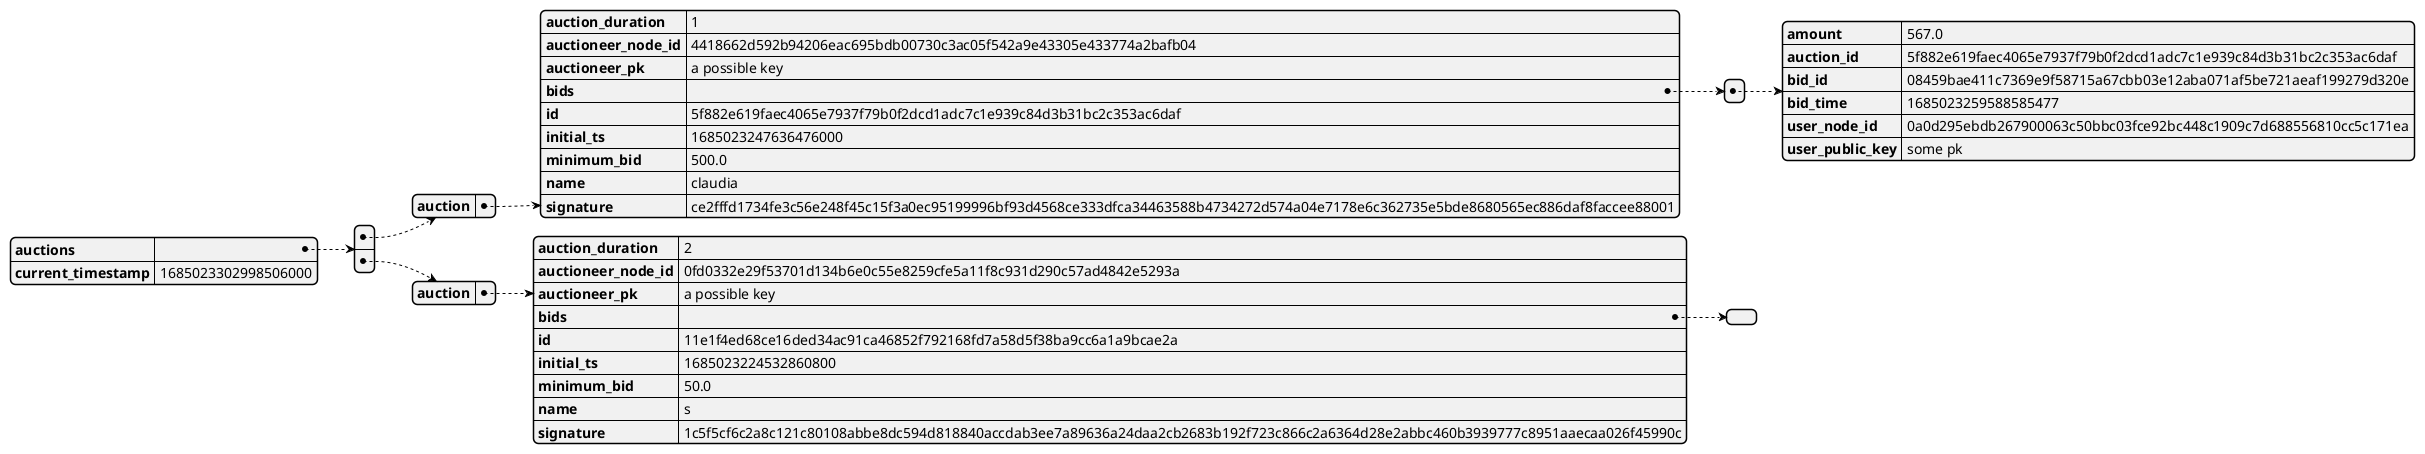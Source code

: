 @startjson
{"auctions":[{"auction":{"auction_duration":1,"auctioneer_node_id":"4418662d592b94206eac695bdb00730c3ac05f542a9e43305e433774a2bafb04","auctioneer_pk":"a possible key","bids":[{"amount":567.0,"auction_id":"5f882e619faec4065e7937f79b0f2dcd1adc7c1e939c84d3b31bc2c353ac6daf","bid_id":"08459bae411c7369e9f58715a67cbb03e12aba071af5be721aeaf199279d320e","bid_time":1685023259588585477,"user_node_id":"0a0d295ebdb267900063c50bbc03fce92bc448c1909c7d688556810cc5c171ea","user_public_key":"some pk"}],"id":"5f882e619faec4065e7937f79b0f2dcd1adc7c1e939c84d3b31bc2c353ac6daf","initial_ts":1685023247636476000,"minimum_bid":500.0,"name":"claudia\n","signature":"ce2fffd1734fe3c56e248f45c15f3a0ec95199996bf93d4568ce333dfca34463588b4734272d574a04e7178e6c362735e5bde8680565ec886daf8faccee88001"}},{"auction":{"auction_duration":2,"auctioneer_node_id":"0fd0332e29f53701d134b6e0c55e8259cfe5a11f8c931d290c57ad4842e5293a","auctioneer_pk":"a possible key","bids":[],"id":"11e1f4ed68ce16ded34ac91ca46852f792168fd7a58d5f38ba9cc6a1a9bcae2a","initial_ts":1685023224532860800,"minimum_bid":50.0,"name":"s\n","signature":"1c5f5cf6c2a8c121c80108abbe8dc594d818840accdab3ee7a89636a24daa2cb2683b192f723c866c2a6364d28e2abbc460b3939777c8951aaecaa026f45990c"}}],"current_timestamp":1685023302998506000}
@endjson